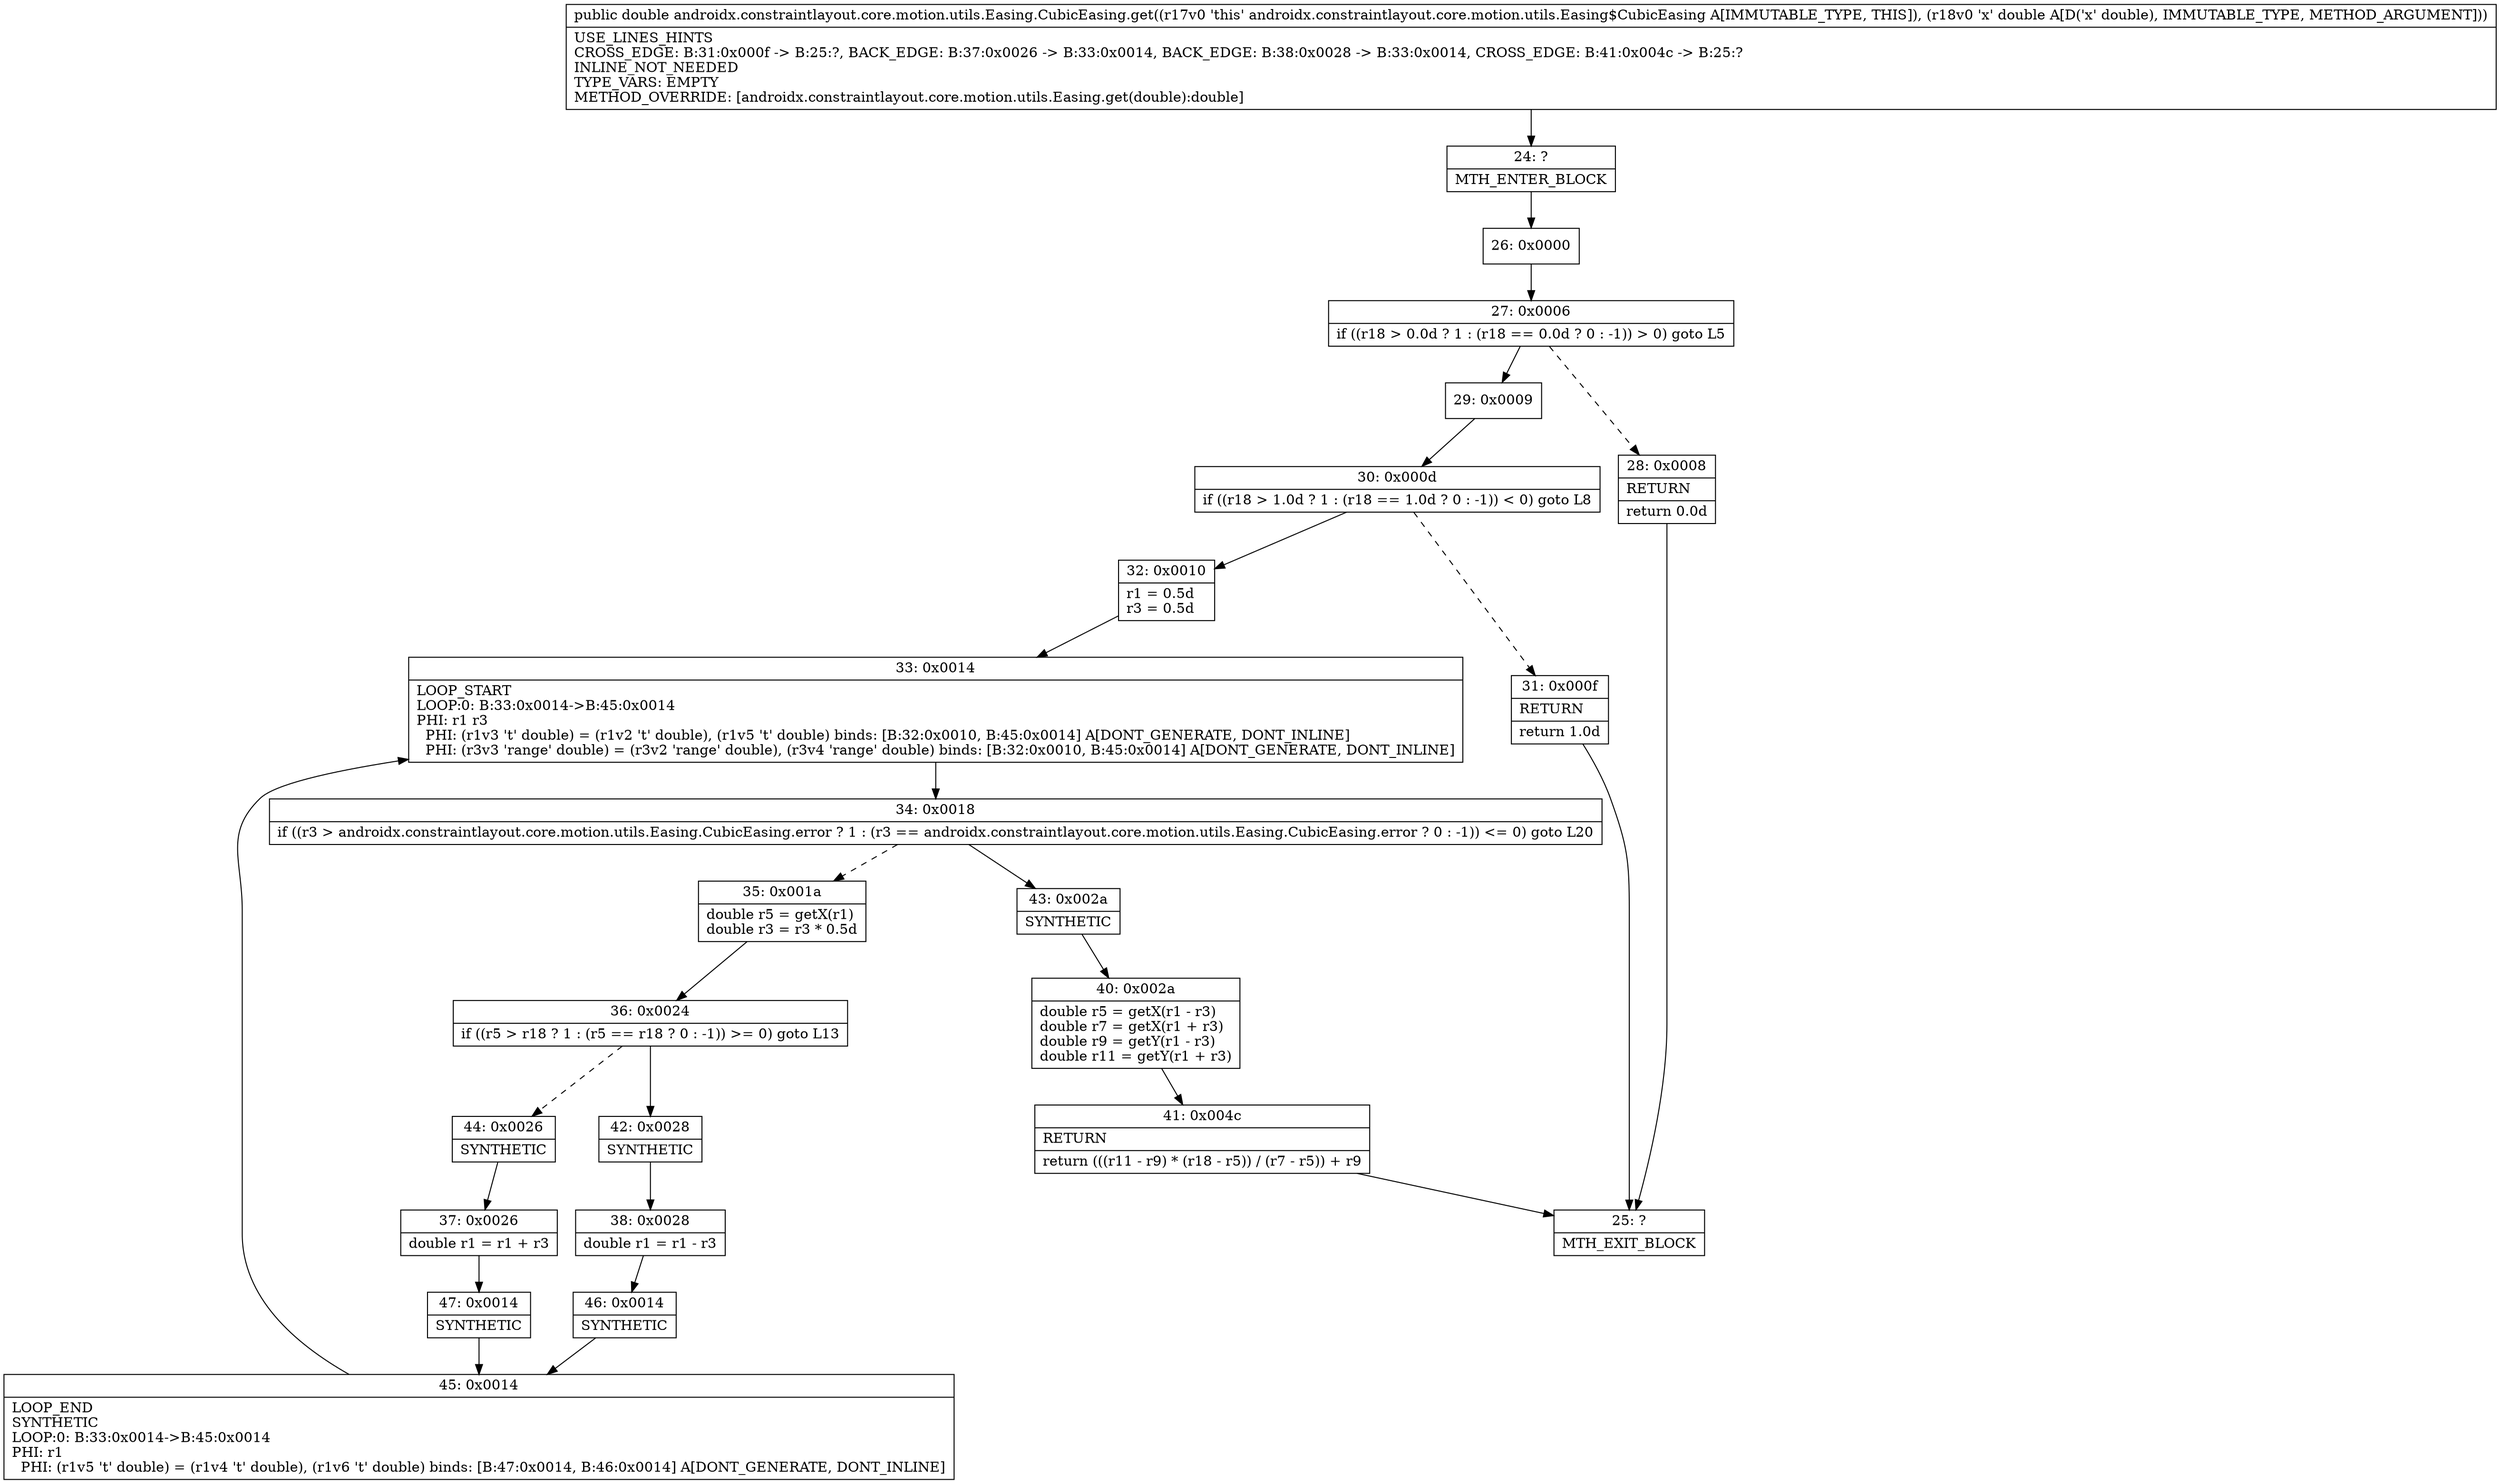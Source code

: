 digraph "CFG forandroidx.constraintlayout.core.motion.utils.Easing.CubicEasing.get(D)D" {
Node_24 [shape=record,label="{24\:\ ?|MTH_ENTER_BLOCK\l}"];
Node_26 [shape=record,label="{26\:\ 0x0000}"];
Node_27 [shape=record,label="{27\:\ 0x0006|if ((r18 \> 0.0d ? 1 : (r18 == 0.0d ? 0 : \-1)) \> 0) goto L5\l}"];
Node_28 [shape=record,label="{28\:\ 0x0008|RETURN\l|return 0.0d\l}"];
Node_25 [shape=record,label="{25\:\ ?|MTH_EXIT_BLOCK\l}"];
Node_29 [shape=record,label="{29\:\ 0x0009}"];
Node_30 [shape=record,label="{30\:\ 0x000d|if ((r18 \> 1.0d ? 1 : (r18 == 1.0d ? 0 : \-1)) \< 0) goto L8\l}"];
Node_31 [shape=record,label="{31\:\ 0x000f|RETURN\l|return 1.0d\l}"];
Node_32 [shape=record,label="{32\:\ 0x0010|r1 = 0.5d\lr3 = 0.5d\l}"];
Node_33 [shape=record,label="{33\:\ 0x0014|LOOP_START\lLOOP:0: B:33:0x0014\-\>B:45:0x0014\lPHI: r1 r3 \l  PHI: (r1v3 't' double) = (r1v2 't' double), (r1v5 't' double) binds: [B:32:0x0010, B:45:0x0014] A[DONT_GENERATE, DONT_INLINE]\l  PHI: (r3v3 'range' double) = (r3v2 'range' double), (r3v4 'range' double) binds: [B:32:0x0010, B:45:0x0014] A[DONT_GENERATE, DONT_INLINE]\l}"];
Node_34 [shape=record,label="{34\:\ 0x0018|if ((r3 \> androidx.constraintlayout.core.motion.utils.Easing.CubicEasing.error ? 1 : (r3 == androidx.constraintlayout.core.motion.utils.Easing.CubicEasing.error ? 0 : \-1)) \<= 0) goto L20\l}"];
Node_35 [shape=record,label="{35\:\ 0x001a|double r5 = getX(r1)\ldouble r3 = r3 * 0.5d\l}"];
Node_36 [shape=record,label="{36\:\ 0x0024|if ((r5 \> r18 ? 1 : (r5 == r18 ? 0 : \-1)) \>= 0) goto L13\l}"];
Node_42 [shape=record,label="{42\:\ 0x0028|SYNTHETIC\l}"];
Node_38 [shape=record,label="{38\:\ 0x0028|double r1 = r1 \- r3\l}"];
Node_46 [shape=record,label="{46\:\ 0x0014|SYNTHETIC\l}"];
Node_45 [shape=record,label="{45\:\ 0x0014|LOOP_END\lSYNTHETIC\lLOOP:0: B:33:0x0014\-\>B:45:0x0014\lPHI: r1 \l  PHI: (r1v5 't' double) = (r1v4 't' double), (r1v6 't' double) binds: [B:47:0x0014, B:46:0x0014] A[DONT_GENERATE, DONT_INLINE]\l}"];
Node_44 [shape=record,label="{44\:\ 0x0026|SYNTHETIC\l}"];
Node_37 [shape=record,label="{37\:\ 0x0026|double r1 = r1 + r3\l}"];
Node_47 [shape=record,label="{47\:\ 0x0014|SYNTHETIC\l}"];
Node_43 [shape=record,label="{43\:\ 0x002a|SYNTHETIC\l}"];
Node_40 [shape=record,label="{40\:\ 0x002a|double r5 = getX(r1 \- r3)\ldouble r7 = getX(r1 + r3)\ldouble r9 = getY(r1 \- r3)\ldouble r11 = getY(r1 + r3)\l}"];
Node_41 [shape=record,label="{41\:\ 0x004c|RETURN\l|return (((r11 \- r9) * (r18 \- r5)) \/ (r7 \- r5)) + r9\l}"];
MethodNode[shape=record,label="{public double androidx.constraintlayout.core.motion.utils.Easing.CubicEasing.get((r17v0 'this' androidx.constraintlayout.core.motion.utils.Easing$CubicEasing A[IMMUTABLE_TYPE, THIS]), (r18v0 'x' double A[D('x' double), IMMUTABLE_TYPE, METHOD_ARGUMENT]))  | USE_LINES_HINTS\lCROSS_EDGE: B:31:0x000f \-\> B:25:?, BACK_EDGE: B:37:0x0026 \-\> B:33:0x0014, BACK_EDGE: B:38:0x0028 \-\> B:33:0x0014, CROSS_EDGE: B:41:0x004c \-\> B:25:?\lINLINE_NOT_NEEDED\lTYPE_VARS: EMPTY\lMETHOD_OVERRIDE: [androidx.constraintlayout.core.motion.utils.Easing.get(double):double]\l}"];
MethodNode -> Node_24;Node_24 -> Node_26;
Node_26 -> Node_27;
Node_27 -> Node_28[style=dashed];
Node_27 -> Node_29;
Node_28 -> Node_25;
Node_29 -> Node_30;
Node_30 -> Node_31[style=dashed];
Node_30 -> Node_32;
Node_31 -> Node_25;
Node_32 -> Node_33;
Node_33 -> Node_34;
Node_34 -> Node_35[style=dashed];
Node_34 -> Node_43;
Node_35 -> Node_36;
Node_36 -> Node_42;
Node_36 -> Node_44[style=dashed];
Node_42 -> Node_38;
Node_38 -> Node_46;
Node_46 -> Node_45;
Node_45 -> Node_33;
Node_44 -> Node_37;
Node_37 -> Node_47;
Node_47 -> Node_45;
Node_43 -> Node_40;
Node_40 -> Node_41;
Node_41 -> Node_25;
}


